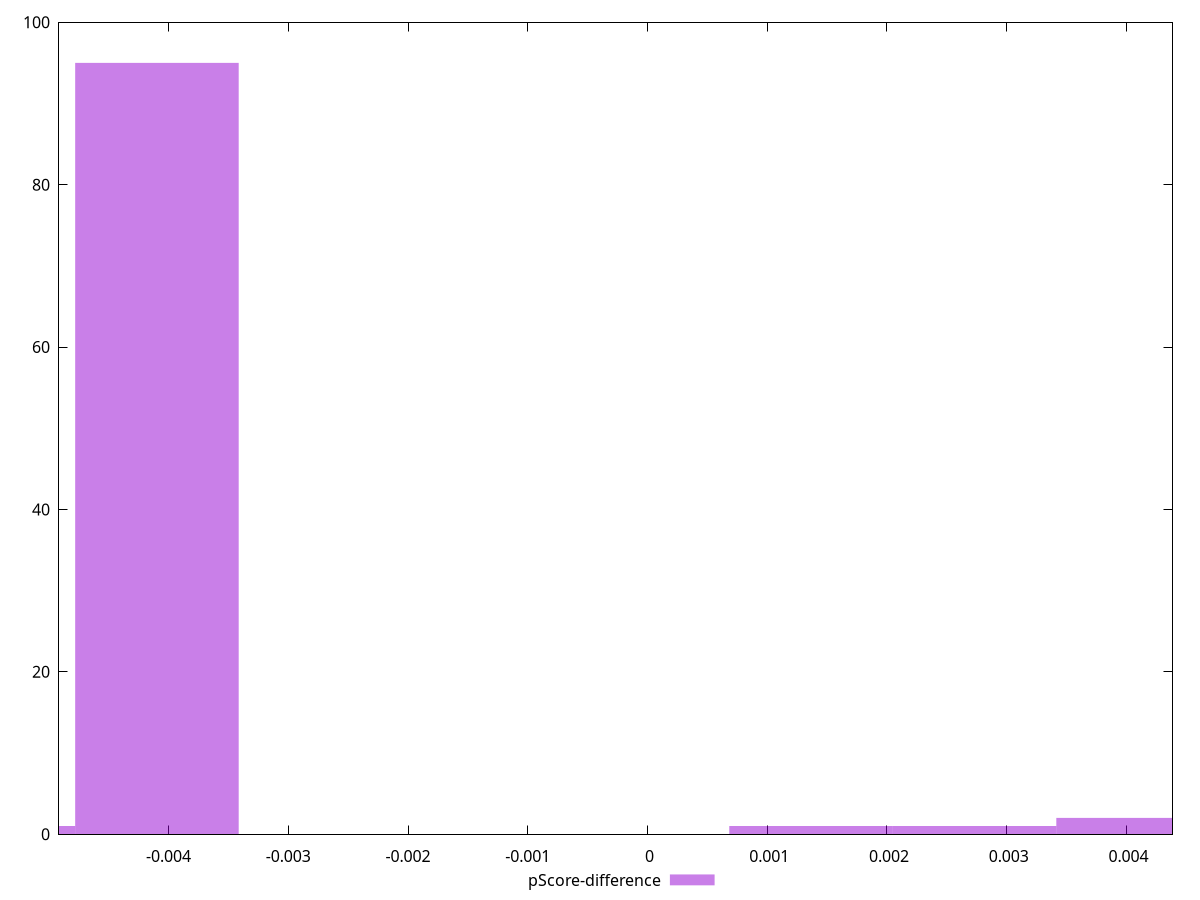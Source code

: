reset

$pScoreDifference <<EOF
0.002731347972231515 1
-0.004097021958347272 95
-0.00546269594446303 1
0.004097021958347272 2
0.0013656739861157576 1
EOF

set key outside below
set boxwidth 0.0013656739861157576
set xrange [-0.004914921316538368:0.004384461083185576]
set yrange [0:100]
set trange [0:100]
set style fill transparent solid 0.5 noborder
set terminal svg size 640, 490 enhanced background rgb 'white'
set output "report_00017_2021-02-10T15-08-03.406Z/first-contentful-paint/samples/pages+cached+noadtech+nomedia+nocss/pScore-difference/histogram.svg"

plot $pScoreDifference title "pScore-difference" with boxes

reset
